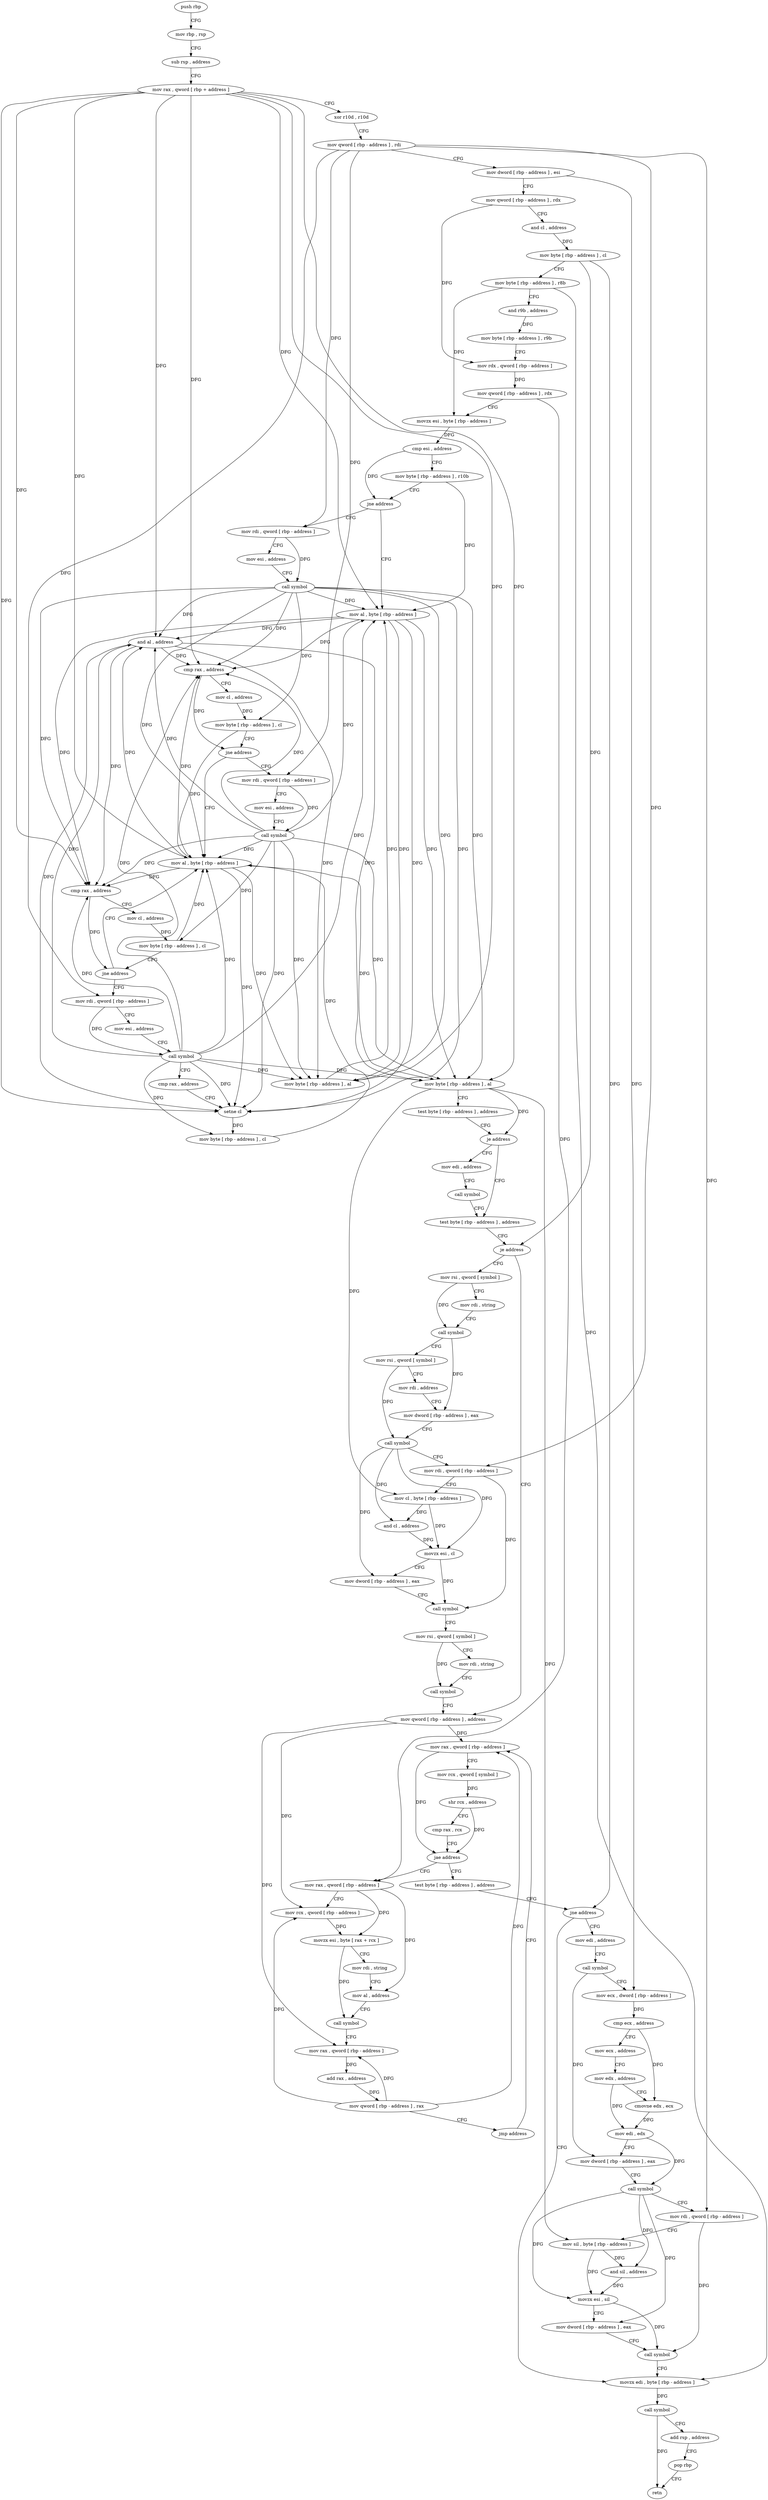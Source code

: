 digraph "func" {
"4206480" [label = "push rbp" ]
"4206481" [label = "mov rbp , rsp" ]
"4206484" [label = "sub rsp , address" ]
"4206488" [label = "mov rax , qword [ rbp + address ]" ]
"4206492" [label = "xor r10d , r10d" ]
"4206495" [label = "mov qword [ rbp - address ] , rdi" ]
"4206499" [label = "mov dword [ rbp - address ] , esi" ]
"4206502" [label = "mov qword [ rbp - address ] , rdx" ]
"4206506" [label = "and cl , address" ]
"4206509" [label = "mov byte [ rbp - address ] , cl" ]
"4206512" [label = "mov byte [ rbp - address ] , r8b" ]
"4206516" [label = "and r9b , address" ]
"4206520" [label = "mov byte [ rbp - address ] , r9b" ]
"4206524" [label = "mov rdx , qword [ rbp - address ]" ]
"4206528" [label = "mov qword [ rbp - address ] , rdx" ]
"4206532" [label = "movzx esi , byte [ rbp - address ]" ]
"4206536" [label = "cmp esi , address" ]
"4206539" [label = "mov byte [ rbp - address ] , r10b" ]
"4206543" [label = "jne address" ]
"4206637" [label = "mov al , byte [ rbp - address ]" ]
"4206549" [label = "mov rdi , qword [ rbp - address ]" ]
"4206640" [label = "and al , address" ]
"4206642" [label = "mov byte [ rbp - address ] , al" ]
"4206645" [label = "test byte [ rbp - address ] , address" ]
"4206649" [label = "je address" ]
"4206665" [label = "test byte [ rbp - address ] , address" ]
"4206655" [label = "mov edi , address" ]
"4206553" [label = "mov esi , address" ]
"4206558" [label = "call symbol" ]
"4206563" [label = "cmp rax , address" ]
"4206567" [label = "mov cl , address" ]
"4206569" [label = "mov byte [ rbp - address ] , cl" ]
"4206572" [label = "jne address" ]
"4206631" [label = "mov al , byte [ rbp - address ]" ]
"4206578" [label = "mov rdi , qword [ rbp - address ]" ]
"4206669" [label = "je address" ]
"4206768" [label = "mov qword [ rbp - address ] , address" ]
"4206675" [label = "mov rsi , qword [ symbol ]" ]
"4206660" [label = "call symbol" ]
"4206634" [label = "mov byte [ rbp - address ] , al" ]
"4206582" [label = "mov esi , address" ]
"4206587" [label = "call symbol" ]
"4206592" [label = "cmp rax , address" ]
"4206596" [label = "mov cl , address" ]
"4206598" [label = "mov byte [ rbp - address ] , cl" ]
"4206601" [label = "jne address" ]
"4206607" [label = "mov rdi , qword [ rbp - address ]" ]
"4206776" [label = "mov rax , qword [ rbp - address ]" ]
"4206683" [label = "mov rdi , string" ]
"4206693" [label = "call symbol" ]
"4206698" [label = "mov rsi , qword [ symbol ]" ]
"4206706" [label = "mov rdi , address" ]
"4206716" [label = "mov dword [ rbp - address ] , eax" ]
"4206719" [label = "call symbol" ]
"4206724" [label = "mov rdi , qword [ rbp - address ]" ]
"4206728" [label = "mov cl , byte [ rbp - address ]" ]
"4206731" [label = "and cl , address" ]
"4206734" [label = "movzx esi , cl" ]
"4206737" [label = "mov dword [ rbp - address ] , eax" ]
"4206740" [label = "call symbol" ]
"4206745" [label = "mov rsi , qword [ symbol ]" ]
"4206753" [label = "mov rdi , string" ]
"4206763" [label = "call symbol" ]
"4206611" [label = "mov esi , address" ]
"4206616" [label = "call symbol" ]
"4206621" [label = "cmp rax , address" ]
"4206625" [label = "setne cl" ]
"4206628" [label = "mov byte [ rbp - address ] , cl" ]
"4206849" [label = "test byte [ rbp - address ] , address" ]
"4206853" [label = "jne address" ]
"4206922" [label = "movzx edi , byte [ rbp - address ]" ]
"4206859" [label = "mov edi , address" ]
"4206801" [label = "mov rax , qword [ rbp - address ]" ]
"4206805" [label = "mov rcx , qword [ rbp - address ]" ]
"4206809" [label = "movzx esi , byte [ rax + rcx ]" ]
"4206813" [label = "mov rdi , string" ]
"4206823" [label = "mov al , address" ]
"4206825" [label = "call symbol" ]
"4206830" [label = "mov rax , qword [ rbp - address ]" ]
"4206834" [label = "add rax , address" ]
"4206840" [label = "mov qword [ rbp - address ] , rax" ]
"4206844" [label = "jmp address" ]
"4206926" [label = "call symbol" ]
"4206931" [label = "add rsp , address" ]
"4206935" [label = "pop rbp" ]
"4206936" [label = "retn" ]
"4206864" [label = "call symbol" ]
"4206869" [label = "mov ecx , dword [ rbp - address ]" ]
"4206872" [label = "cmp ecx , address" ]
"4206875" [label = "mov ecx , address" ]
"4206880" [label = "mov edx , address" ]
"4206885" [label = "cmovne edx , ecx" ]
"4206888" [label = "mov edi , edx" ]
"4206890" [label = "mov dword [ rbp - address ] , eax" ]
"4206893" [label = "call symbol" ]
"4206898" [label = "mov rdi , qword [ rbp - address ]" ]
"4206902" [label = "mov sil , byte [ rbp - address ]" ]
"4206906" [label = "and sil , address" ]
"4206910" [label = "movzx esi , sil" ]
"4206914" [label = "mov dword [ rbp - address ] , eax" ]
"4206917" [label = "call symbol" ]
"4206780" [label = "mov rcx , qword [ symbol ]" ]
"4206788" [label = "shr rcx , address" ]
"4206792" [label = "cmp rax , rcx" ]
"4206795" [label = "jae address" ]
"4206480" -> "4206481" [ label = "CFG" ]
"4206481" -> "4206484" [ label = "CFG" ]
"4206484" -> "4206488" [ label = "CFG" ]
"4206488" -> "4206492" [ label = "CFG" ]
"4206488" -> "4206637" [ label = "DFG" ]
"4206488" -> "4206640" [ label = "DFG" ]
"4206488" -> "4206642" [ label = "DFG" ]
"4206488" -> "4206563" [ label = "DFG" ]
"4206488" -> "4206631" [ label = "DFG" ]
"4206488" -> "4206634" [ label = "DFG" ]
"4206488" -> "4206592" [ label = "DFG" ]
"4206488" -> "4206625" [ label = "DFG" ]
"4206492" -> "4206495" [ label = "CFG" ]
"4206495" -> "4206499" [ label = "CFG" ]
"4206495" -> "4206549" [ label = "DFG" ]
"4206495" -> "4206578" [ label = "DFG" ]
"4206495" -> "4206724" [ label = "DFG" ]
"4206495" -> "4206607" [ label = "DFG" ]
"4206495" -> "4206898" [ label = "DFG" ]
"4206499" -> "4206502" [ label = "CFG" ]
"4206499" -> "4206869" [ label = "DFG" ]
"4206502" -> "4206506" [ label = "CFG" ]
"4206502" -> "4206524" [ label = "DFG" ]
"4206506" -> "4206509" [ label = "DFG" ]
"4206509" -> "4206512" [ label = "CFG" ]
"4206509" -> "4206669" [ label = "DFG" ]
"4206509" -> "4206853" [ label = "DFG" ]
"4206512" -> "4206516" [ label = "CFG" ]
"4206512" -> "4206532" [ label = "DFG" ]
"4206512" -> "4206922" [ label = "DFG" ]
"4206516" -> "4206520" [ label = "DFG" ]
"4206520" -> "4206524" [ label = "CFG" ]
"4206524" -> "4206528" [ label = "DFG" ]
"4206528" -> "4206532" [ label = "CFG" ]
"4206528" -> "4206801" [ label = "DFG" ]
"4206532" -> "4206536" [ label = "DFG" ]
"4206536" -> "4206539" [ label = "CFG" ]
"4206536" -> "4206543" [ label = "DFG" ]
"4206539" -> "4206543" [ label = "CFG" ]
"4206539" -> "4206637" [ label = "DFG" ]
"4206543" -> "4206637" [ label = "CFG" ]
"4206543" -> "4206549" [ label = "CFG" ]
"4206637" -> "4206640" [ label = "DFG" ]
"4206637" -> "4206642" [ label = "DFG" ]
"4206637" -> "4206563" [ label = "DFG" ]
"4206637" -> "4206634" [ label = "DFG" ]
"4206637" -> "4206592" [ label = "DFG" ]
"4206637" -> "4206625" [ label = "DFG" ]
"4206549" -> "4206553" [ label = "CFG" ]
"4206549" -> "4206558" [ label = "DFG" ]
"4206640" -> "4206642" [ label = "DFG" ]
"4206640" -> "4206563" [ label = "DFG" ]
"4206640" -> "4206634" [ label = "DFG" ]
"4206640" -> "4206592" [ label = "DFG" ]
"4206640" -> "4206625" [ label = "DFG" ]
"4206642" -> "4206645" [ label = "CFG" ]
"4206642" -> "4206649" [ label = "DFG" ]
"4206642" -> "4206728" [ label = "DFG" ]
"4206642" -> "4206902" [ label = "DFG" ]
"4206645" -> "4206649" [ label = "CFG" ]
"4206649" -> "4206665" [ label = "CFG" ]
"4206649" -> "4206655" [ label = "CFG" ]
"4206665" -> "4206669" [ label = "CFG" ]
"4206655" -> "4206660" [ label = "CFG" ]
"4206553" -> "4206558" [ label = "CFG" ]
"4206558" -> "4206563" [ label = "DFG" ]
"4206558" -> "4206640" [ label = "DFG" ]
"4206558" -> "4206642" [ label = "DFG" ]
"4206558" -> "4206637" [ label = "DFG" ]
"4206558" -> "4206631" [ label = "DFG" ]
"4206558" -> "4206634" [ label = "DFG" ]
"4206558" -> "4206592" [ label = "DFG" ]
"4206558" -> "4206625" [ label = "DFG" ]
"4206558" -> "4206569" [ label = "DFG" ]
"4206563" -> "4206567" [ label = "CFG" ]
"4206563" -> "4206572" [ label = "DFG" ]
"4206567" -> "4206569" [ label = "DFG" ]
"4206569" -> "4206572" [ label = "CFG" ]
"4206569" -> "4206631" [ label = "DFG" ]
"4206572" -> "4206631" [ label = "CFG" ]
"4206572" -> "4206578" [ label = "CFG" ]
"4206631" -> "4206634" [ label = "DFG" ]
"4206631" -> "4206640" [ label = "DFG" ]
"4206631" -> "4206642" [ label = "DFG" ]
"4206631" -> "4206563" [ label = "DFG" ]
"4206631" -> "4206592" [ label = "DFG" ]
"4206631" -> "4206625" [ label = "DFG" ]
"4206578" -> "4206582" [ label = "CFG" ]
"4206578" -> "4206587" [ label = "DFG" ]
"4206669" -> "4206768" [ label = "CFG" ]
"4206669" -> "4206675" [ label = "CFG" ]
"4206768" -> "4206776" [ label = "DFG" ]
"4206768" -> "4206805" [ label = "DFG" ]
"4206768" -> "4206830" [ label = "DFG" ]
"4206675" -> "4206683" [ label = "CFG" ]
"4206675" -> "4206693" [ label = "DFG" ]
"4206660" -> "4206665" [ label = "CFG" ]
"4206634" -> "4206637" [ label = "DFG" ]
"4206582" -> "4206587" [ label = "CFG" ]
"4206587" -> "4206592" [ label = "DFG" ]
"4206587" -> "4206640" [ label = "DFG" ]
"4206587" -> "4206642" [ label = "DFG" ]
"4206587" -> "4206563" [ label = "DFG" ]
"4206587" -> "4206634" [ label = "DFG" ]
"4206587" -> "4206637" [ label = "DFG" ]
"4206587" -> "4206631" [ label = "DFG" ]
"4206587" -> "4206625" [ label = "DFG" ]
"4206587" -> "4206598" [ label = "DFG" ]
"4206592" -> "4206596" [ label = "CFG" ]
"4206592" -> "4206601" [ label = "DFG" ]
"4206596" -> "4206598" [ label = "DFG" ]
"4206598" -> "4206601" [ label = "CFG" ]
"4206598" -> "4206631" [ label = "DFG" ]
"4206601" -> "4206631" [ label = "CFG" ]
"4206601" -> "4206607" [ label = "CFG" ]
"4206607" -> "4206611" [ label = "CFG" ]
"4206607" -> "4206616" [ label = "DFG" ]
"4206776" -> "4206780" [ label = "CFG" ]
"4206776" -> "4206795" [ label = "DFG" ]
"4206683" -> "4206693" [ label = "CFG" ]
"4206693" -> "4206698" [ label = "CFG" ]
"4206693" -> "4206716" [ label = "DFG" ]
"4206698" -> "4206706" [ label = "CFG" ]
"4206698" -> "4206719" [ label = "DFG" ]
"4206706" -> "4206716" [ label = "CFG" ]
"4206716" -> "4206719" [ label = "CFG" ]
"4206719" -> "4206724" [ label = "CFG" ]
"4206719" -> "4206737" [ label = "DFG" ]
"4206719" -> "4206731" [ label = "DFG" ]
"4206719" -> "4206734" [ label = "DFG" ]
"4206724" -> "4206728" [ label = "CFG" ]
"4206724" -> "4206740" [ label = "DFG" ]
"4206728" -> "4206731" [ label = "DFG" ]
"4206728" -> "4206734" [ label = "DFG" ]
"4206731" -> "4206734" [ label = "DFG" ]
"4206734" -> "4206737" [ label = "CFG" ]
"4206734" -> "4206740" [ label = "DFG" ]
"4206737" -> "4206740" [ label = "CFG" ]
"4206740" -> "4206745" [ label = "CFG" ]
"4206745" -> "4206753" [ label = "CFG" ]
"4206745" -> "4206763" [ label = "DFG" ]
"4206753" -> "4206763" [ label = "CFG" ]
"4206763" -> "4206768" [ label = "CFG" ]
"4206611" -> "4206616" [ label = "CFG" ]
"4206616" -> "4206621" [ label = "CFG" ]
"4206616" -> "4206640" [ label = "DFG" ]
"4206616" -> "4206642" [ label = "DFG" ]
"4206616" -> "4206563" [ label = "DFG" ]
"4206616" -> "4206634" [ label = "DFG" ]
"4206616" -> "4206592" [ label = "DFG" ]
"4206616" -> "4206637" [ label = "DFG" ]
"4206616" -> "4206631" [ label = "DFG" ]
"4206616" -> "4206625" [ label = "DFG" ]
"4206616" -> "4206628" [ label = "DFG" ]
"4206621" -> "4206625" [ label = "CFG" ]
"4206625" -> "4206628" [ label = "DFG" ]
"4206628" -> "4206631" [ label = "DFG" ]
"4206849" -> "4206853" [ label = "CFG" ]
"4206853" -> "4206922" [ label = "CFG" ]
"4206853" -> "4206859" [ label = "CFG" ]
"4206922" -> "4206926" [ label = "DFG" ]
"4206859" -> "4206864" [ label = "CFG" ]
"4206801" -> "4206805" [ label = "CFG" ]
"4206801" -> "4206809" [ label = "DFG" ]
"4206801" -> "4206823" [ label = "DFG" ]
"4206805" -> "4206809" [ label = "DFG" ]
"4206809" -> "4206813" [ label = "CFG" ]
"4206809" -> "4206825" [ label = "DFG" ]
"4206813" -> "4206823" [ label = "CFG" ]
"4206823" -> "4206825" [ label = "CFG" ]
"4206825" -> "4206830" [ label = "CFG" ]
"4206830" -> "4206834" [ label = "DFG" ]
"4206834" -> "4206840" [ label = "DFG" ]
"4206840" -> "4206844" [ label = "CFG" ]
"4206840" -> "4206776" [ label = "DFG" ]
"4206840" -> "4206805" [ label = "DFG" ]
"4206840" -> "4206830" [ label = "DFG" ]
"4206844" -> "4206776" [ label = "CFG" ]
"4206926" -> "4206931" [ label = "CFG" ]
"4206926" -> "4206936" [ label = "DFG" ]
"4206931" -> "4206935" [ label = "CFG" ]
"4206935" -> "4206936" [ label = "CFG" ]
"4206864" -> "4206869" [ label = "CFG" ]
"4206864" -> "4206890" [ label = "DFG" ]
"4206869" -> "4206872" [ label = "DFG" ]
"4206872" -> "4206875" [ label = "CFG" ]
"4206872" -> "4206885" [ label = "DFG" ]
"4206875" -> "4206880" [ label = "CFG" ]
"4206880" -> "4206885" [ label = "CFG" ]
"4206880" -> "4206888" [ label = "DFG" ]
"4206885" -> "4206888" [ label = "DFG" ]
"4206888" -> "4206890" [ label = "CFG" ]
"4206888" -> "4206893" [ label = "DFG" ]
"4206890" -> "4206893" [ label = "CFG" ]
"4206893" -> "4206898" [ label = "CFG" ]
"4206893" -> "4206914" [ label = "DFG" ]
"4206893" -> "4206906" [ label = "DFG" ]
"4206893" -> "4206910" [ label = "DFG" ]
"4206898" -> "4206902" [ label = "CFG" ]
"4206898" -> "4206917" [ label = "DFG" ]
"4206902" -> "4206906" [ label = "DFG" ]
"4206902" -> "4206910" [ label = "DFG" ]
"4206906" -> "4206910" [ label = "DFG" ]
"4206910" -> "4206914" [ label = "CFG" ]
"4206910" -> "4206917" [ label = "DFG" ]
"4206914" -> "4206917" [ label = "CFG" ]
"4206917" -> "4206922" [ label = "CFG" ]
"4206780" -> "4206788" [ label = "DFG" ]
"4206788" -> "4206792" [ label = "CFG" ]
"4206788" -> "4206795" [ label = "DFG" ]
"4206792" -> "4206795" [ label = "CFG" ]
"4206795" -> "4206849" [ label = "CFG" ]
"4206795" -> "4206801" [ label = "CFG" ]
}
